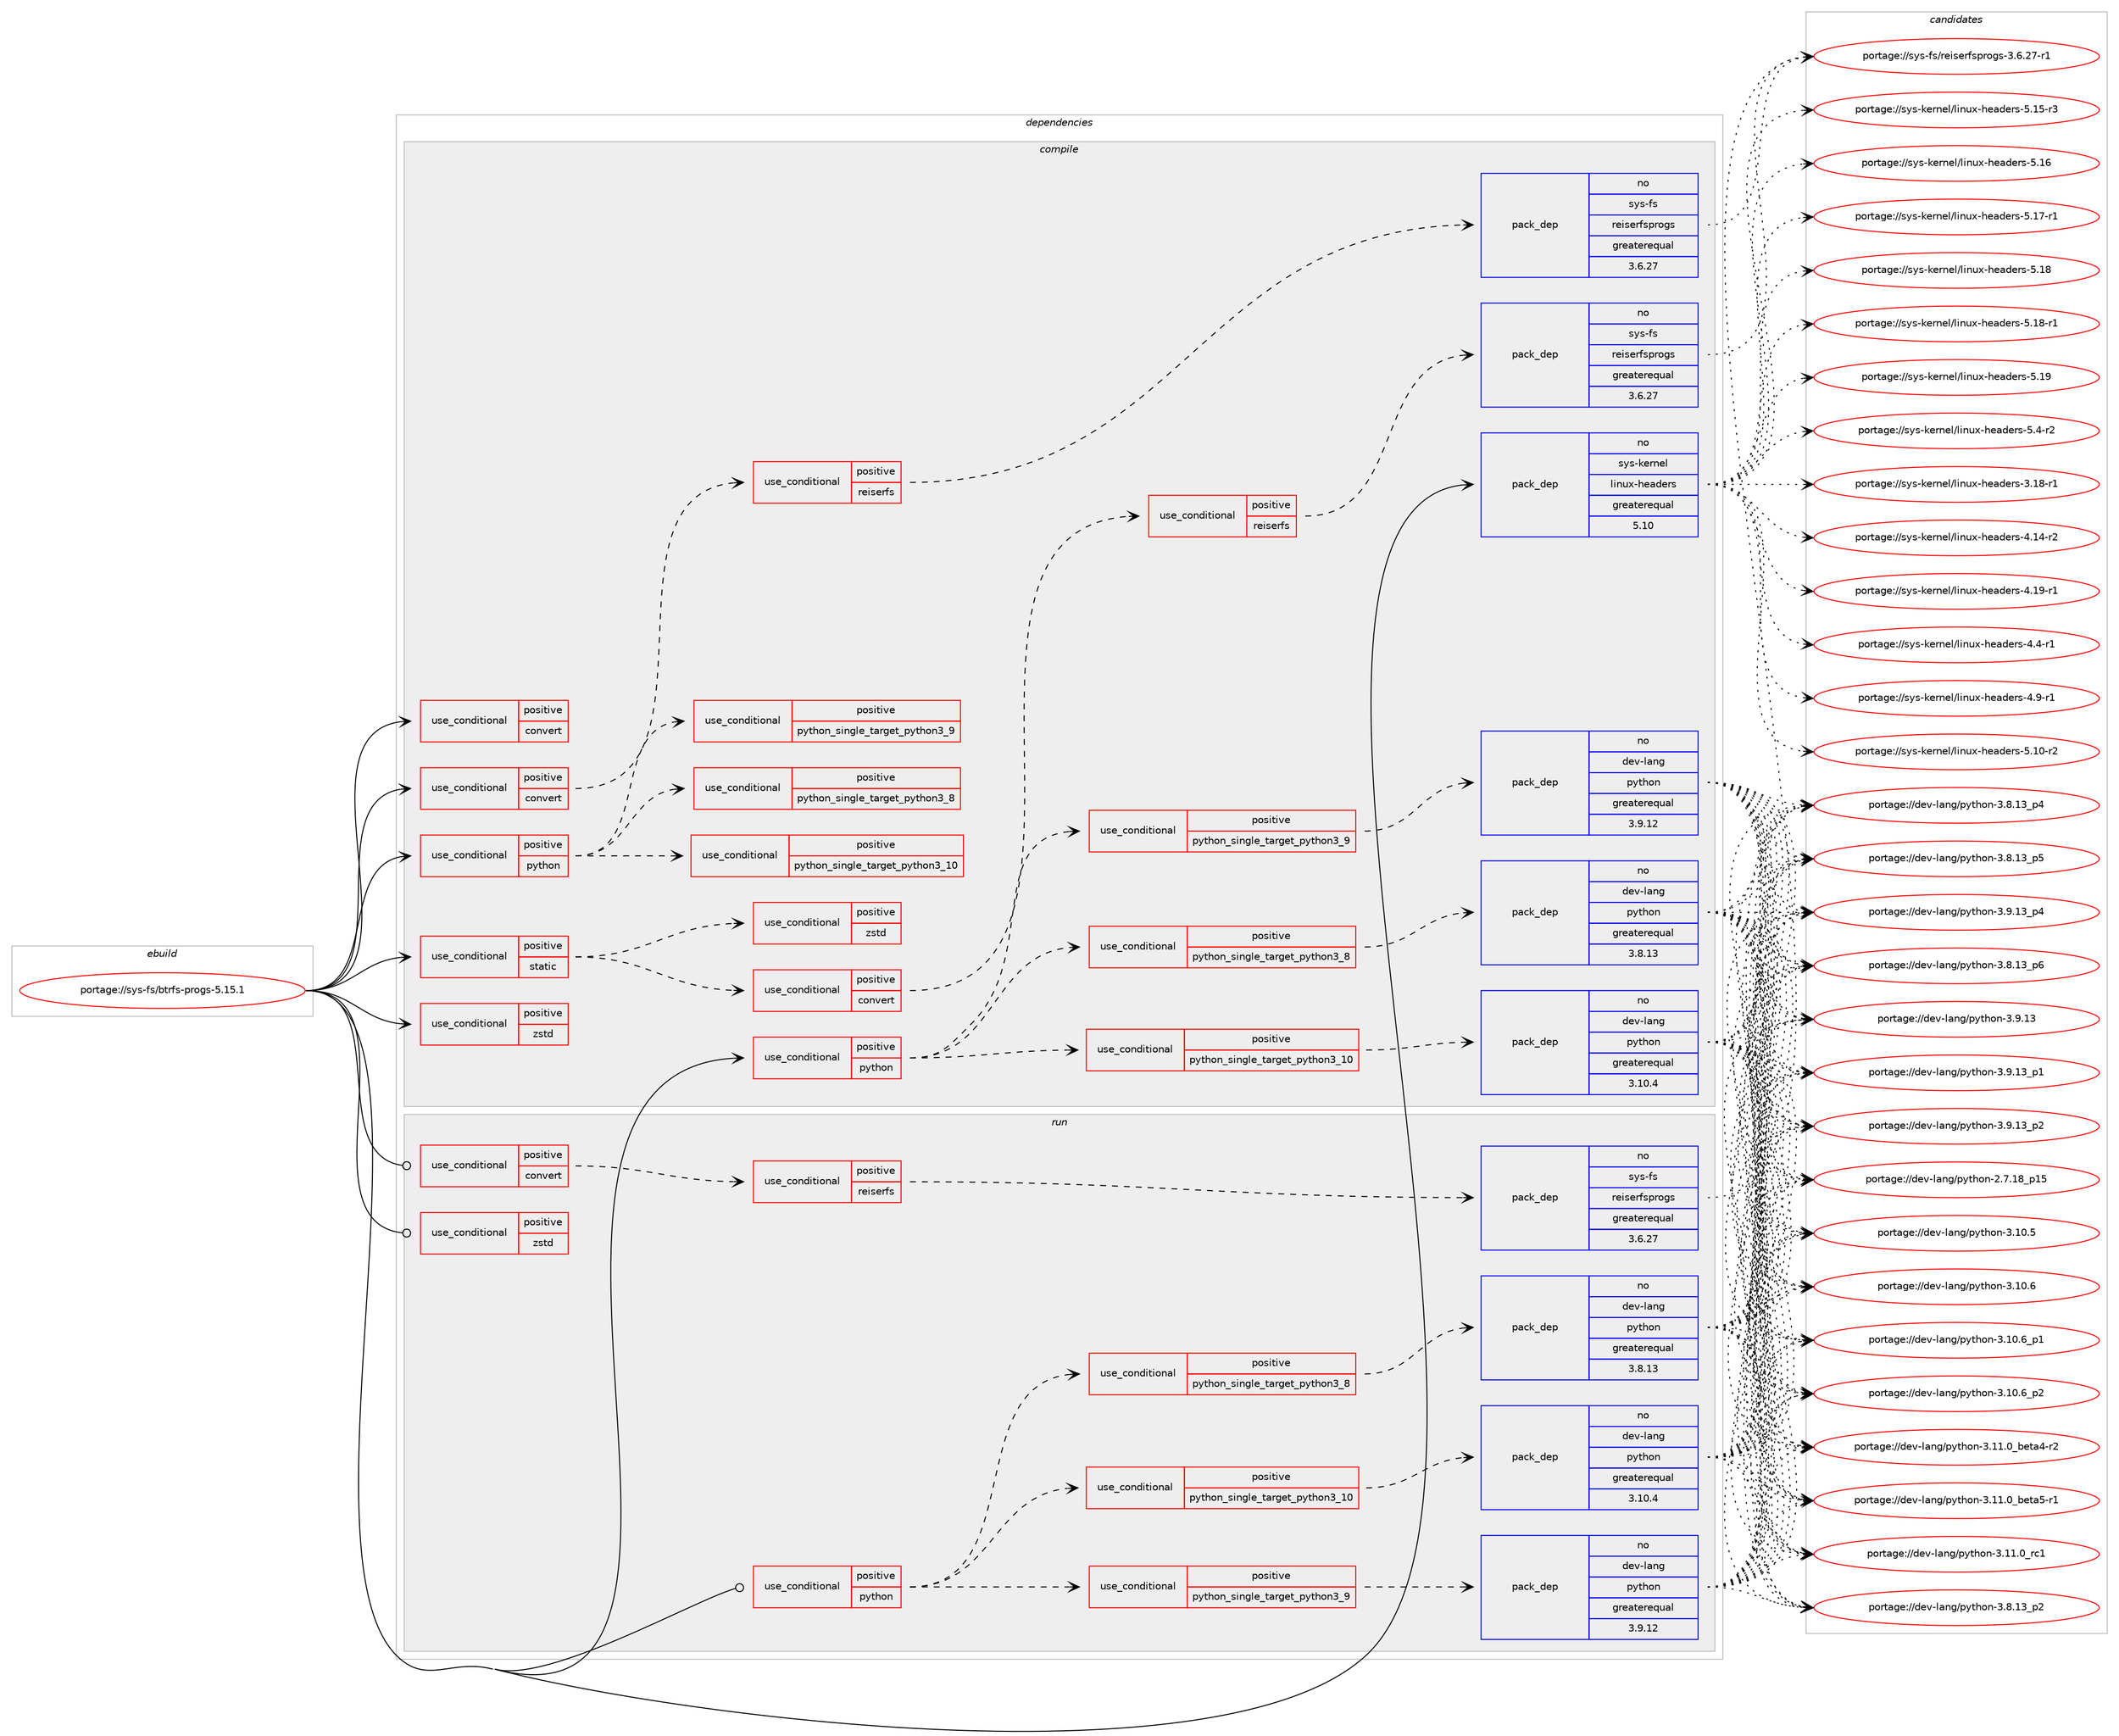 digraph prolog {

# *************
# Graph options
# *************

newrank=true;
concentrate=true;
compound=true;
graph [rankdir=LR,fontname=Helvetica,fontsize=10,ranksep=1.5];#, ranksep=2.5, nodesep=0.2];
edge  [arrowhead=vee];
node  [fontname=Helvetica,fontsize=10];

# **********
# The ebuild
# **********

subgraph cluster_leftcol {
color=gray;
rank=same;
label=<<i>ebuild</i>>;
id [label="portage://sys-fs/btrfs-progs-5.15.1", color=red, width=4, href="../sys-fs/btrfs-progs-5.15.1.svg"];
}

# ****************
# The dependencies
# ****************

subgraph cluster_midcol {
color=gray;
label=<<i>dependencies</i>>;
subgraph cluster_compile {
fillcolor="#eeeeee";
style=filled;
label=<<i>compile</i>>;
subgraph cond101 {
dependency179 [label=<<TABLE BORDER="0" CELLBORDER="1" CELLSPACING="0" CELLPADDING="4"><TR><TD ROWSPAN="3" CELLPADDING="10">use_conditional</TD></TR><TR><TD>positive</TD></TR><TR><TD>convert</TD></TR></TABLE>>, shape=none, color=red];
# *** BEGIN UNKNOWN DEPENDENCY TYPE (TODO) ***
# dependency179 -> package_dependency(portage://sys-fs/btrfs-progs-5.15.1,install,no,sys-apps,acl,none,[,,],[],[])
# *** END UNKNOWN DEPENDENCY TYPE (TODO) ***

}
id:e -> dependency179:w [weight=20,style="solid",arrowhead="vee"];
subgraph cond102 {
dependency180 [label=<<TABLE BORDER="0" CELLBORDER="1" CELLSPACING="0" CELLPADDING="4"><TR><TD ROWSPAN="3" CELLPADDING="10">use_conditional</TD></TR><TR><TD>positive</TD></TR><TR><TD>convert</TD></TR></TABLE>>, shape=none, color=red];
# *** BEGIN UNKNOWN DEPENDENCY TYPE (TODO) ***
# dependency180 -> package_dependency(portage://sys-fs/btrfs-progs-5.15.1,install,no,sys-fs,e2fsprogs,none,[,,],any_same_slot,[])
# *** END UNKNOWN DEPENDENCY TYPE (TODO) ***

subgraph cond103 {
dependency181 [label=<<TABLE BORDER="0" CELLBORDER="1" CELLSPACING="0" CELLPADDING="4"><TR><TD ROWSPAN="3" CELLPADDING="10">use_conditional</TD></TR><TR><TD>positive</TD></TR><TR><TD>reiserfs</TD></TR></TABLE>>, shape=none, color=red];
subgraph pack78 {
dependency182 [label=<<TABLE BORDER="0" CELLBORDER="1" CELLSPACING="0" CELLPADDING="4" WIDTH="220"><TR><TD ROWSPAN="6" CELLPADDING="30">pack_dep</TD></TR><TR><TD WIDTH="110">no</TD></TR><TR><TD>sys-fs</TD></TR><TR><TD>reiserfsprogs</TD></TR><TR><TD>greaterequal</TD></TR><TR><TD>3.6.27</TD></TR></TABLE>>, shape=none, color=blue];
}
dependency181:e -> dependency182:w [weight=20,style="dashed",arrowhead="vee"];
}
dependency180:e -> dependency181:w [weight=20,style="dashed",arrowhead="vee"];
}
id:e -> dependency180:w [weight=20,style="solid",arrowhead="vee"];
subgraph cond104 {
dependency183 [label=<<TABLE BORDER="0" CELLBORDER="1" CELLSPACING="0" CELLPADDING="4"><TR><TD ROWSPAN="3" CELLPADDING="10">use_conditional</TD></TR><TR><TD>positive</TD></TR><TR><TD>python</TD></TR></TABLE>>, shape=none, color=red];
subgraph cond105 {
dependency184 [label=<<TABLE BORDER="0" CELLBORDER="1" CELLSPACING="0" CELLPADDING="4"><TR><TD ROWSPAN="3" CELLPADDING="10">use_conditional</TD></TR><TR><TD>positive</TD></TR><TR><TD>python_single_target_python3_8</TD></TR></TABLE>>, shape=none, color=red];
subgraph pack79 {
dependency185 [label=<<TABLE BORDER="0" CELLBORDER="1" CELLSPACING="0" CELLPADDING="4" WIDTH="220"><TR><TD ROWSPAN="6" CELLPADDING="30">pack_dep</TD></TR><TR><TD WIDTH="110">no</TD></TR><TR><TD>dev-lang</TD></TR><TR><TD>python</TD></TR><TR><TD>greaterequal</TD></TR><TR><TD>3.8.13</TD></TR></TABLE>>, shape=none, color=blue];
}
dependency184:e -> dependency185:w [weight=20,style="dashed",arrowhead="vee"];
}
dependency183:e -> dependency184:w [weight=20,style="dashed",arrowhead="vee"];
subgraph cond106 {
dependency186 [label=<<TABLE BORDER="0" CELLBORDER="1" CELLSPACING="0" CELLPADDING="4"><TR><TD ROWSPAN="3" CELLPADDING="10">use_conditional</TD></TR><TR><TD>positive</TD></TR><TR><TD>python_single_target_python3_9</TD></TR></TABLE>>, shape=none, color=red];
subgraph pack80 {
dependency187 [label=<<TABLE BORDER="0" CELLBORDER="1" CELLSPACING="0" CELLPADDING="4" WIDTH="220"><TR><TD ROWSPAN="6" CELLPADDING="30">pack_dep</TD></TR><TR><TD WIDTH="110">no</TD></TR><TR><TD>dev-lang</TD></TR><TR><TD>python</TD></TR><TR><TD>greaterequal</TD></TR><TR><TD>3.9.12</TD></TR></TABLE>>, shape=none, color=blue];
}
dependency186:e -> dependency187:w [weight=20,style="dashed",arrowhead="vee"];
}
dependency183:e -> dependency186:w [weight=20,style="dashed",arrowhead="vee"];
subgraph cond107 {
dependency188 [label=<<TABLE BORDER="0" CELLBORDER="1" CELLSPACING="0" CELLPADDING="4"><TR><TD ROWSPAN="3" CELLPADDING="10">use_conditional</TD></TR><TR><TD>positive</TD></TR><TR><TD>python_single_target_python3_10</TD></TR></TABLE>>, shape=none, color=red];
subgraph pack81 {
dependency189 [label=<<TABLE BORDER="0" CELLBORDER="1" CELLSPACING="0" CELLPADDING="4" WIDTH="220"><TR><TD ROWSPAN="6" CELLPADDING="30">pack_dep</TD></TR><TR><TD WIDTH="110">no</TD></TR><TR><TD>dev-lang</TD></TR><TR><TD>python</TD></TR><TR><TD>greaterequal</TD></TR><TR><TD>3.10.4</TD></TR></TABLE>>, shape=none, color=blue];
}
dependency188:e -> dependency189:w [weight=20,style="dashed",arrowhead="vee"];
}
dependency183:e -> dependency188:w [weight=20,style="dashed",arrowhead="vee"];
}
id:e -> dependency183:w [weight=20,style="solid",arrowhead="vee"];
subgraph cond108 {
dependency190 [label=<<TABLE BORDER="0" CELLBORDER="1" CELLSPACING="0" CELLPADDING="4"><TR><TD ROWSPAN="3" CELLPADDING="10">use_conditional</TD></TR><TR><TD>positive</TD></TR><TR><TD>python</TD></TR></TABLE>>, shape=none, color=red];
subgraph cond109 {
dependency191 [label=<<TABLE BORDER="0" CELLBORDER="1" CELLSPACING="0" CELLPADDING="4"><TR><TD ROWSPAN="3" CELLPADDING="10">use_conditional</TD></TR><TR><TD>positive</TD></TR><TR><TD>python_single_target_python3_8</TD></TR></TABLE>>, shape=none, color=red];
# *** BEGIN UNKNOWN DEPENDENCY TYPE (TODO) ***
# dependency191 -> package_dependency(portage://sys-fs/btrfs-progs-5.15.1,install,no,dev-python,setuptools,none,[,,],[],[use(enable(python_targets_python3_8),negative)])
# *** END UNKNOWN DEPENDENCY TYPE (TODO) ***

}
dependency190:e -> dependency191:w [weight=20,style="dashed",arrowhead="vee"];
subgraph cond110 {
dependency192 [label=<<TABLE BORDER="0" CELLBORDER="1" CELLSPACING="0" CELLPADDING="4"><TR><TD ROWSPAN="3" CELLPADDING="10">use_conditional</TD></TR><TR><TD>positive</TD></TR><TR><TD>python_single_target_python3_9</TD></TR></TABLE>>, shape=none, color=red];
# *** BEGIN UNKNOWN DEPENDENCY TYPE (TODO) ***
# dependency192 -> package_dependency(portage://sys-fs/btrfs-progs-5.15.1,install,no,dev-python,setuptools,none,[,,],[],[use(enable(python_targets_python3_9),negative)])
# *** END UNKNOWN DEPENDENCY TYPE (TODO) ***

}
dependency190:e -> dependency192:w [weight=20,style="dashed",arrowhead="vee"];
subgraph cond111 {
dependency193 [label=<<TABLE BORDER="0" CELLBORDER="1" CELLSPACING="0" CELLPADDING="4"><TR><TD ROWSPAN="3" CELLPADDING="10">use_conditional</TD></TR><TR><TD>positive</TD></TR><TR><TD>python_single_target_python3_10</TD></TR></TABLE>>, shape=none, color=red];
# *** BEGIN UNKNOWN DEPENDENCY TYPE (TODO) ***
# dependency193 -> package_dependency(portage://sys-fs/btrfs-progs-5.15.1,install,no,dev-python,setuptools,none,[,,],[],[use(enable(python_targets_python3_10),negative)])
# *** END UNKNOWN DEPENDENCY TYPE (TODO) ***

}
dependency190:e -> dependency193:w [weight=20,style="dashed",arrowhead="vee"];
}
id:e -> dependency190:w [weight=20,style="solid",arrowhead="vee"];
subgraph cond112 {
dependency194 [label=<<TABLE BORDER="0" CELLBORDER="1" CELLSPACING="0" CELLPADDING="4"><TR><TD ROWSPAN="3" CELLPADDING="10">use_conditional</TD></TR><TR><TD>positive</TD></TR><TR><TD>static</TD></TR></TABLE>>, shape=none, color=red];
# *** BEGIN UNKNOWN DEPENDENCY TYPE (TODO) ***
# dependency194 -> package_dependency(portage://sys-fs/btrfs-progs-5.15.1,install,no,dev-libs,lzo,none,[,,],[slot(2)],[use(enable(static-libs),positive)])
# *** END UNKNOWN DEPENDENCY TYPE (TODO) ***

# *** BEGIN UNKNOWN DEPENDENCY TYPE (TODO) ***
# dependency194 -> package_dependency(portage://sys-fs/btrfs-progs-5.15.1,install,no,sys-apps,util-linux,none,[,,],[slot(0)],[use(enable(static-libs),positive)])
# *** END UNKNOWN DEPENDENCY TYPE (TODO) ***

# *** BEGIN UNKNOWN DEPENDENCY TYPE (TODO) ***
# dependency194 -> package_dependency(portage://sys-fs/btrfs-progs-5.15.1,install,no,sys-libs,zlib,none,[,,],[slot(0)],[use(enable(static-libs),positive)])
# *** END UNKNOWN DEPENDENCY TYPE (TODO) ***

subgraph cond113 {
dependency195 [label=<<TABLE BORDER="0" CELLBORDER="1" CELLSPACING="0" CELLPADDING="4"><TR><TD ROWSPAN="3" CELLPADDING="10">use_conditional</TD></TR><TR><TD>positive</TD></TR><TR><TD>convert</TD></TR></TABLE>>, shape=none, color=red];
# *** BEGIN UNKNOWN DEPENDENCY TYPE (TODO) ***
# dependency195 -> package_dependency(portage://sys-fs/btrfs-progs-5.15.1,install,no,sys-fs,e2fsprogs,none,[,,],[],[use(enable(static-libs),positive)])
# *** END UNKNOWN DEPENDENCY TYPE (TODO) ***

subgraph cond114 {
dependency196 [label=<<TABLE BORDER="0" CELLBORDER="1" CELLSPACING="0" CELLPADDING="4"><TR><TD ROWSPAN="3" CELLPADDING="10">use_conditional</TD></TR><TR><TD>positive</TD></TR><TR><TD>reiserfs</TD></TR></TABLE>>, shape=none, color=red];
subgraph pack82 {
dependency197 [label=<<TABLE BORDER="0" CELLBORDER="1" CELLSPACING="0" CELLPADDING="4" WIDTH="220"><TR><TD ROWSPAN="6" CELLPADDING="30">pack_dep</TD></TR><TR><TD WIDTH="110">no</TD></TR><TR><TD>sys-fs</TD></TR><TR><TD>reiserfsprogs</TD></TR><TR><TD>greaterequal</TD></TR><TR><TD>3.6.27</TD></TR></TABLE>>, shape=none, color=blue];
}
dependency196:e -> dependency197:w [weight=20,style="dashed",arrowhead="vee"];
}
dependency195:e -> dependency196:w [weight=20,style="dashed",arrowhead="vee"];
}
dependency194:e -> dependency195:w [weight=20,style="dashed",arrowhead="vee"];
subgraph cond115 {
dependency198 [label=<<TABLE BORDER="0" CELLBORDER="1" CELLSPACING="0" CELLPADDING="4"><TR><TD ROWSPAN="3" CELLPADDING="10">use_conditional</TD></TR><TR><TD>positive</TD></TR><TR><TD>zstd</TD></TR></TABLE>>, shape=none, color=red];
# *** BEGIN UNKNOWN DEPENDENCY TYPE (TODO) ***
# dependency198 -> package_dependency(portage://sys-fs/btrfs-progs-5.15.1,install,no,app-arch,zstd,none,[,,],[slot(0)],[use(enable(static-libs),positive)])
# *** END UNKNOWN DEPENDENCY TYPE (TODO) ***

}
dependency194:e -> dependency198:w [weight=20,style="dashed",arrowhead="vee"];
}
id:e -> dependency194:w [weight=20,style="solid",arrowhead="vee"];
subgraph cond116 {
dependency199 [label=<<TABLE BORDER="0" CELLBORDER="1" CELLSPACING="0" CELLPADDING="4"><TR><TD ROWSPAN="3" CELLPADDING="10">use_conditional</TD></TR><TR><TD>positive</TD></TR><TR><TD>zstd</TD></TR></TABLE>>, shape=none, color=red];
# *** BEGIN UNKNOWN DEPENDENCY TYPE (TODO) ***
# dependency199 -> package_dependency(portage://sys-fs/btrfs-progs-5.15.1,install,no,app-arch,zstd,none,[,,],[slot(0),equal],[])
# *** END UNKNOWN DEPENDENCY TYPE (TODO) ***

}
id:e -> dependency199:w [weight=20,style="solid",arrowhead="vee"];
# *** BEGIN UNKNOWN DEPENDENCY TYPE (TODO) ***
# id -> package_dependency(portage://sys-fs/btrfs-progs-5.15.1,install,no,dev-libs,lzo,none,[,,],[slot(2),equal],[])
# *** END UNKNOWN DEPENDENCY TYPE (TODO) ***

# *** BEGIN UNKNOWN DEPENDENCY TYPE (TODO) ***
# id -> package_dependency(portage://sys-fs/btrfs-progs-5.15.1,install,no,sys-apps,util-linux,none,[,,],[slot(0),equal],[use(optenable(static-libs),positive)])
# *** END UNKNOWN DEPENDENCY TYPE (TODO) ***

subgraph pack83 {
dependency200 [label=<<TABLE BORDER="0" CELLBORDER="1" CELLSPACING="0" CELLPADDING="4" WIDTH="220"><TR><TD ROWSPAN="6" CELLPADDING="30">pack_dep</TD></TR><TR><TD WIDTH="110">no</TD></TR><TR><TD>sys-kernel</TD></TR><TR><TD>linux-headers</TD></TR><TR><TD>greaterequal</TD></TR><TR><TD>5.10</TD></TR></TABLE>>, shape=none, color=blue];
}
id:e -> dependency200:w [weight=20,style="solid",arrowhead="vee"];
# *** BEGIN UNKNOWN DEPENDENCY TYPE (TODO) ***
# id -> package_dependency(portage://sys-fs/btrfs-progs-5.15.1,install,no,sys-libs,zlib,none,[,,],[slot(0),equal],[])
# *** END UNKNOWN DEPENDENCY TYPE (TODO) ***

}
subgraph cluster_compileandrun {
fillcolor="#eeeeee";
style=filled;
label=<<i>compile and run</i>>;
}
subgraph cluster_run {
fillcolor="#eeeeee";
style=filled;
label=<<i>run</i>>;
subgraph cond117 {
dependency201 [label=<<TABLE BORDER="0" CELLBORDER="1" CELLSPACING="0" CELLPADDING="4"><TR><TD ROWSPAN="3" CELLPADDING="10">use_conditional</TD></TR><TR><TD>positive</TD></TR><TR><TD>convert</TD></TR></TABLE>>, shape=none, color=red];
# *** BEGIN UNKNOWN DEPENDENCY TYPE (TODO) ***
# dependency201 -> package_dependency(portage://sys-fs/btrfs-progs-5.15.1,run,no,sys-fs,e2fsprogs,none,[,,],any_same_slot,[])
# *** END UNKNOWN DEPENDENCY TYPE (TODO) ***

subgraph cond118 {
dependency202 [label=<<TABLE BORDER="0" CELLBORDER="1" CELLSPACING="0" CELLPADDING="4"><TR><TD ROWSPAN="3" CELLPADDING="10">use_conditional</TD></TR><TR><TD>positive</TD></TR><TR><TD>reiserfs</TD></TR></TABLE>>, shape=none, color=red];
subgraph pack84 {
dependency203 [label=<<TABLE BORDER="0" CELLBORDER="1" CELLSPACING="0" CELLPADDING="4" WIDTH="220"><TR><TD ROWSPAN="6" CELLPADDING="30">pack_dep</TD></TR><TR><TD WIDTH="110">no</TD></TR><TR><TD>sys-fs</TD></TR><TR><TD>reiserfsprogs</TD></TR><TR><TD>greaterequal</TD></TR><TR><TD>3.6.27</TD></TR></TABLE>>, shape=none, color=blue];
}
dependency202:e -> dependency203:w [weight=20,style="dashed",arrowhead="vee"];
}
dependency201:e -> dependency202:w [weight=20,style="dashed",arrowhead="vee"];
}
id:e -> dependency201:w [weight=20,style="solid",arrowhead="odot"];
subgraph cond119 {
dependency204 [label=<<TABLE BORDER="0" CELLBORDER="1" CELLSPACING="0" CELLPADDING="4"><TR><TD ROWSPAN="3" CELLPADDING="10">use_conditional</TD></TR><TR><TD>positive</TD></TR><TR><TD>python</TD></TR></TABLE>>, shape=none, color=red];
subgraph cond120 {
dependency205 [label=<<TABLE BORDER="0" CELLBORDER="1" CELLSPACING="0" CELLPADDING="4"><TR><TD ROWSPAN="3" CELLPADDING="10">use_conditional</TD></TR><TR><TD>positive</TD></TR><TR><TD>python_single_target_python3_8</TD></TR></TABLE>>, shape=none, color=red];
subgraph pack85 {
dependency206 [label=<<TABLE BORDER="0" CELLBORDER="1" CELLSPACING="0" CELLPADDING="4" WIDTH="220"><TR><TD ROWSPAN="6" CELLPADDING="30">pack_dep</TD></TR><TR><TD WIDTH="110">no</TD></TR><TR><TD>dev-lang</TD></TR><TR><TD>python</TD></TR><TR><TD>greaterequal</TD></TR><TR><TD>3.8.13</TD></TR></TABLE>>, shape=none, color=blue];
}
dependency205:e -> dependency206:w [weight=20,style="dashed",arrowhead="vee"];
}
dependency204:e -> dependency205:w [weight=20,style="dashed",arrowhead="vee"];
subgraph cond121 {
dependency207 [label=<<TABLE BORDER="0" CELLBORDER="1" CELLSPACING="0" CELLPADDING="4"><TR><TD ROWSPAN="3" CELLPADDING="10">use_conditional</TD></TR><TR><TD>positive</TD></TR><TR><TD>python_single_target_python3_9</TD></TR></TABLE>>, shape=none, color=red];
subgraph pack86 {
dependency208 [label=<<TABLE BORDER="0" CELLBORDER="1" CELLSPACING="0" CELLPADDING="4" WIDTH="220"><TR><TD ROWSPAN="6" CELLPADDING="30">pack_dep</TD></TR><TR><TD WIDTH="110">no</TD></TR><TR><TD>dev-lang</TD></TR><TR><TD>python</TD></TR><TR><TD>greaterequal</TD></TR><TR><TD>3.9.12</TD></TR></TABLE>>, shape=none, color=blue];
}
dependency207:e -> dependency208:w [weight=20,style="dashed",arrowhead="vee"];
}
dependency204:e -> dependency207:w [weight=20,style="dashed",arrowhead="vee"];
subgraph cond122 {
dependency209 [label=<<TABLE BORDER="0" CELLBORDER="1" CELLSPACING="0" CELLPADDING="4"><TR><TD ROWSPAN="3" CELLPADDING="10">use_conditional</TD></TR><TR><TD>positive</TD></TR><TR><TD>python_single_target_python3_10</TD></TR></TABLE>>, shape=none, color=red];
subgraph pack87 {
dependency210 [label=<<TABLE BORDER="0" CELLBORDER="1" CELLSPACING="0" CELLPADDING="4" WIDTH="220"><TR><TD ROWSPAN="6" CELLPADDING="30">pack_dep</TD></TR><TR><TD WIDTH="110">no</TD></TR><TR><TD>dev-lang</TD></TR><TR><TD>python</TD></TR><TR><TD>greaterequal</TD></TR><TR><TD>3.10.4</TD></TR></TABLE>>, shape=none, color=blue];
}
dependency209:e -> dependency210:w [weight=20,style="dashed",arrowhead="vee"];
}
dependency204:e -> dependency209:w [weight=20,style="dashed",arrowhead="vee"];
}
id:e -> dependency204:w [weight=20,style="solid",arrowhead="odot"];
subgraph cond123 {
dependency211 [label=<<TABLE BORDER="0" CELLBORDER="1" CELLSPACING="0" CELLPADDING="4"><TR><TD ROWSPAN="3" CELLPADDING="10">use_conditional</TD></TR><TR><TD>positive</TD></TR><TR><TD>zstd</TD></TR></TABLE>>, shape=none, color=red];
# *** BEGIN UNKNOWN DEPENDENCY TYPE (TODO) ***
# dependency211 -> package_dependency(portage://sys-fs/btrfs-progs-5.15.1,run,no,app-arch,zstd,none,[,,],[slot(0),equal],[])
# *** END UNKNOWN DEPENDENCY TYPE (TODO) ***

}
id:e -> dependency211:w [weight=20,style="solid",arrowhead="odot"];
# *** BEGIN UNKNOWN DEPENDENCY TYPE (TODO) ***
# id -> package_dependency(portage://sys-fs/btrfs-progs-5.15.1,run,no,dev-libs,lzo,none,[,,],[slot(2),equal],[])
# *** END UNKNOWN DEPENDENCY TYPE (TODO) ***

# *** BEGIN UNKNOWN DEPENDENCY TYPE (TODO) ***
# id -> package_dependency(portage://sys-fs/btrfs-progs-5.15.1,run,no,sys-apps,util-linux,none,[,,],[slot(0),equal],[use(optenable(static-libs),positive)])
# *** END UNKNOWN DEPENDENCY TYPE (TODO) ***

# *** BEGIN UNKNOWN DEPENDENCY TYPE (TODO) ***
# id -> package_dependency(portage://sys-fs/btrfs-progs-5.15.1,run,no,sys-libs,zlib,none,[,,],[slot(0),equal],[])
# *** END UNKNOWN DEPENDENCY TYPE (TODO) ***

}
}

# **************
# The candidates
# **************

subgraph cluster_choices {
rank=same;
color=gray;
label=<<i>candidates</i>>;

subgraph choice78 {
color=black;
nodesep=1;
choice1151211154510211547114101105115101114102115112114111103115455146544650554511449 [label="portage://sys-fs/reiserfsprogs-3.6.27-r1", color=red, width=4,href="../sys-fs/reiserfsprogs-3.6.27-r1.svg"];
dependency182:e -> choice1151211154510211547114101105115101114102115112114111103115455146544650554511449:w [style=dotted,weight="100"];
}
subgraph choice79 {
color=black;
nodesep=1;
choice10010111845108971101034711212111610411111045504655464956951124953 [label="portage://dev-lang/python-2.7.18_p15", color=red, width=4,href="../dev-lang/python-2.7.18_p15.svg"];
choice10010111845108971101034711212111610411111045514649484653 [label="portage://dev-lang/python-3.10.5", color=red, width=4,href="../dev-lang/python-3.10.5.svg"];
choice10010111845108971101034711212111610411111045514649484654 [label="portage://dev-lang/python-3.10.6", color=red, width=4,href="../dev-lang/python-3.10.6.svg"];
choice100101118451089711010347112121116104111110455146494846549511249 [label="portage://dev-lang/python-3.10.6_p1", color=red, width=4,href="../dev-lang/python-3.10.6_p1.svg"];
choice100101118451089711010347112121116104111110455146494846549511250 [label="portage://dev-lang/python-3.10.6_p2", color=red, width=4,href="../dev-lang/python-3.10.6_p2.svg"];
choice10010111845108971101034711212111610411111045514649494648959810111697524511450 [label="portage://dev-lang/python-3.11.0_beta4-r2", color=red, width=4,href="../dev-lang/python-3.11.0_beta4-r2.svg"];
choice10010111845108971101034711212111610411111045514649494648959810111697534511449 [label="portage://dev-lang/python-3.11.0_beta5-r1", color=red, width=4,href="../dev-lang/python-3.11.0_beta5-r1.svg"];
choice10010111845108971101034711212111610411111045514649494648951149949 [label="portage://dev-lang/python-3.11.0_rc1", color=red, width=4,href="../dev-lang/python-3.11.0_rc1.svg"];
choice100101118451089711010347112121116104111110455146564649519511250 [label="portage://dev-lang/python-3.8.13_p2", color=red, width=4,href="../dev-lang/python-3.8.13_p2.svg"];
choice100101118451089711010347112121116104111110455146564649519511252 [label="portage://dev-lang/python-3.8.13_p4", color=red, width=4,href="../dev-lang/python-3.8.13_p4.svg"];
choice100101118451089711010347112121116104111110455146564649519511253 [label="portage://dev-lang/python-3.8.13_p5", color=red, width=4,href="../dev-lang/python-3.8.13_p5.svg"];
choice100101118451089711010347112121116104111110455146564649519511254 [label="portage://dev-lang/python-3.8.13_p6", color=red, width=4,href="../dev-lang/python-3.8.13_p6.svg"];
choice10010111845108971101034711212111610411111045514657464951 [label="portage://dev-lang/python-3.9.13", color=red, width=4,href="../dev-lang/python-3.9.13.svg"];
choice100101118451089711010347112121116104111110455146574649519511249 [label="portage://dev-lang/python-3.9.13_p1", color=red, width=4,href="../dev-lang/python-3.9.13_p1.svg"];
choice100101118451089711010347112121116104111110455146574649519511250 [label="portage://dev-lang/python-3.9.13_p2", color=red, width=4,href="../dev-lang/python-3.9.13_p2.svg"];
choice100101118451089711010347112121116104111110455146574649519511252 [label="portage://dev-lang/python-3.9.13_p4", color=red, width=4,href="../dev-lang/python-3.9.13_p4.svg"];
dependency185:e -> choice10010111845108971101034711212111610411111045504655464956951124953:w [style=dotted,weight="100"];
dependency185:e -> choice10010111845108971101034711212111610411111045514649484653:w [style=dotted,weight="100"];
dependency185:e -> choice10010111845108971101034711212111610411111045514649484654:w [style=dotted,weight="100"];
dependency185:e -> choice100101118451089711010347112121116104111110455146494846549511249:w [style=dotted,weight="100"];
dependency185:e -> choice100101118451089711010347112121116104111110455146494846549511250:w [style=dotted,weight="100"];
dependency185:e -> choice10010111845108971101034711212111610411111045514649494648959810111697524511450:w [style=dotted,weight="100"];
dependency185:e -> choice10010111845108971101034711212111610411111045514649494648959810111697534511449:w [style=dotted,weight="100"];
dependency185:e -> choice10010111845108971101034711212111610411111045514649494648951149949:w [style=dotted,weight="100"];
dependency185:e -> choice100101118451089711010347112121116104111110455146564649519511250:w [style=dotted,weight="100"];
dependency185:e -> choice100101118451089711010347112121116104111110455146564649519511252:w [style=dotted,weight="100"];
dependency185:e -> choice100101118451089711010347112121116104111110455146564649519511253:w [style=dotted,weight="100"];
dependency185:e -> choice100101118451089711010347112121116104111110455146564649519511254:w [style=dotted,weight="100"];
dependency185:e -> choice10010111845108971101034711212111610411111045514657464951:w [style=dotted,weight="100"];
dependency185:e -> choice100101118451089711010347112121116104111110455146574649519511249:w [style=dotted,weight="100"];
dependency185:e -> choice100101118451089711010347112121116104111110455146574649519511250:w [style=dotted,weight="100"];
dependency185:e -> choice100101118451089711010347112121116104111110455146574649519511252:w [style=dotted,weight="100"];
}
subgraph choice80 {
color=black;
nodesep=1;
choice10010111845108971101034711212111610411111045504655464956951124953 [label="portage://dev-lang/python-2.7.18_p15", color=red, width=4,href="../dev-lang/python-2.7.18_p15.svg"];
choice10010111845108971101034711212111610411111045514649484653 [label="portage://dev-lang/python-3.10.5", color=red, width=4,href="../dev-lang/python-3.10.5.svg"];
choice10010111845108971101034711212111610411111045514649484654 [label="portage://dev-lang/python-3.10.6", color=red, width=4,href="../dev-lang/python-3.10.6.svg"];
choice100101118451089711010347112121116104111110455146494846549511249 [label="portage://dev-lang/python-3.10.6_p1", color=red, width=4,href="../dev-lang/python-3.10.6_p1.svg"];
choice100101118451089711010347112121116104111110455146494846549511250 [label="portage://dev-lang/python-3.10.6_p2", color=red, width=4,href="../dev-lang/python-3.10.6_p2.svg"];
choice10010111845108971101034711212111610411111045514649494648959810111697524511450 [label="portage://dev-lang/python-3.11.0_beta4-r2", color=red, width=4,href="../dev-lang/python-3.11.0_beta4-r2.svg"];
choice10010111845108971101034711212111610411111045514649494648959810111697534511449 [label="portage://dev-lang/python-3.11.0_beta5-r1", color=red, width=4,href="../dev-lang/python-3.11.0_beta5-r1.svg"];
choice10010111845108971101034711212111610411111045514649494648951149949 [label="portage://dev-lang/python-3.11.0_rc1", color=red, width=4,href="../dev-lang/python-3.11.0_rc1.svg"];
choice100101118451089711010347112121116104111110455146564649519511250 [label="portage://dev-lang/python-3.8.13_p2", color=red, width=4,href="../dev-lang/python-3.8.13_p2.svg"];
choice100101118451089711010347112121116104111110455146564649519511252 [label="portage://dev-lang/python-3.8.13_p4", color=red, width=4,href="../dev-lang/python-3.8.13_p4.svg"];
choice100101118451089711010347112121116104111110455146564649519511253 [label="portage://dev-lang/python-3.8.13_p5", color=red, width=4,href="../dev-lang/python-3.8.13_p5.svg"];
choice100101118451089711010347112121116104111110455146564649519511254 [label="portage://dev-lang/python-3.8.13_p6", color=red, width=4,href="../dev-lang/python-3.8.13_p6.svg"];
choice10010111845108971101034711212111610411111045514657464951 [label="portage://dev-lang/python-3.9.13", color=red, width=4,href="../dev-lang/python-3.9.13.svg"];
choice100101118451089711010347112121116104111110455146574649519511249 [label="portage://dev-lang/python-3.9.13_p1", color=red, width=4,href="../dev-lang/python-3.9.13_p1.svg"];
choice100101118451089711010347112121116104111110455146574649519511250 [label="portage://dev-lang/python-3.9.13_p2", color=red, width=4,href="../dev-lang/python-3.9.13_p2.svg"];
choice100101118451089711010347112121116104111110455146574649519511252 [label="portage://dev-lang/python-3.9.13_p4", color=red, width=4,href="../dev-lang/python-3.9.13_p4.svg"];
dependency187:e -> choice10010111845108971101034711212111610411111045504655464956951124953:w [style=dotted,weight="100"];
dependency187:e -> choice10010111845108971101034711212111610411111045514649484653:w [style=dotted,weight="100"];
dependency187:e -> choice10010111845108971101034711212111610411111045514649484654:w [style=dotted,weight="100"];
dependency187:e -> choice100101118451089711010347112121116104111110455146494846549511249:w [style=dotted,weight="100"];
dependency187:e -> choice100101118451089711010347112121116104111110455146494846549511250:w [style=dotted,weight="100"];
dependency187:e -> choice10010111845108971101034711212111610411111045514649494648959810111697524511450:w [style=dotted,weight="100"];
dependency187:e -> choice10010111845108971101034711212111610411111045514649494648959810111697534511449:w [style=dotted,weight="100"];
dependency187:e -> choice10010111845108971101034711212111610411111045514649494648951149949:w [style=dotted,weight="100"];
dependency187:e -> choice100101118451089711010347112121116104111110455146564649519511250:w [style=dotted,weight="100"];
dependency187:e -> choice100101118451089711010347112121116104111110455146564649519511252:w [style=dotted,weight="100"];
dependency187:e -> choice100101118451089711010347112121116104111110455146564649519511253:w [style=dotted,weight="100"];
dependency187:e -> choice100101118451089711010347112121116104111110455146564649519511254:w [style=dotted,weight="100"];
dependency187:e -> choice10010111845108971101034711212111610411111045514657464951:w [style=dotted,weight="100"];
dependency187:e -> choice100101118451089711010347112121116104111110455146574649519511249:w [style=dotted,weight="100"];
dependency187:e -> choice100101118451089711010347112121116104111110455146574649519511250:w [style=dotted,weight="100"];
dependency187:e -> choice100101118451089711010347112121116104111110455146574649519511252:w [style=dotted,weight="100"];
}
subgraph choice81 {
color=black;
nodesep=1;
choice10010111845108971101034711212111610411111045504655464956951124953 [label="portage://dev-lang/python-2.7.18_p15", color=red, width=4,href="../dev-lang/python-2.7.18_p15.svg"];
choice10010111845108971101034711212111610411111045514649484653 [label="portage://dev-lang/python-3.10.5", color=red, width=4,href="../dev-lang/python-3.10.5.svg"];
choice10010111845108971101034711212111610411111045514649484654 [label="portage://dev-lang/python-3.10.6", color=red, width=4,href="../dev-lang/python-3.10.6.svg"];
choice100101118451089711010347112121116104111110455146494846549511249 [label="portage://dev-lang/python-3.10.6_p1", color=red, width=4,href="../dev-lang/python-3.10.6_p1.svg"];
choice100101118451089711010347112121116104111110455146494846549511250 [label="portage://dev-lang/python-3.10.6_p2", color=red, width=4,href="../dev-lang/python-3.10.6_p2.svg"];
choice10010111845108971101034711212111610411111045514649494648959810111697524511450 [label="portage://dev-lang/python-3.11.0_beta4-r2", color=red, width=4,href="../dev-lang/python-3.11.0_beta4-r2.svg"];
choice10010111845108971101034711212111610411111045514649494648959810111697534511449 [label="portage://dev-lang/python-3.11.0_beta5-r1", color=red, width=4,href="../dev-lang/python-3.11.0_beta5-r1.svg"];
choice10010111845108971101034711212111610411111045514649494648951149949 [label="portage://dev-lang/python-3.11.0_rc1", color=red, width=4,href="../dev-lang/python-3.11.0_rc1.svg"];
choice100101118451089711010347112121116104111110455146564649519511250 [label="portage://dev-lang/python-3.8.13_p2", color=red, width=4,href="../dev-lang/python-3.8.13_p2.svg"];
choice100101118451089711010347112121116104111110455146564649519511252 [label="portage://dev-lang/python-3.8.13_p4", color=red, width=4,href="../dev-lang/python-3.8.13_p4.svg"];
choice100101118451089711010347112121116104111110455146564649519511253 [label="portage://dev-lang/python-3.8.13_p5", color=red, width=4,href="../dev-lang/python-3.8.13_p5.svg"];
choice100101118451089711010347112121116104111110455146564649519511254 [label="portage://dev-lang/python-3.8.13_p6", color=red, width=4,href="../dev-lang/python-3.8.13_p6.svg"];
choice10010111845108971101034711212111610411111045514657464951 [label="portage://dev-lang/python-3.9.13", color=red, width=4,href="../dev-lang/python-3.9.13.svg"];
choice100101118451089711010347112121116104111110455146574649519511249 [label="portage://dev-lang/python-3.9.13_p1", color=red, width=4,href="../dev-lang/python-3.9.13_p1.svg"];
choice100101118451089711010347112121116104111110455146574649519511250 [label="portage://dev-lang/python-3.9.13_p2", color=red, width=4,href="../dev-lang/python-3.9.13_p2.svg"];
choice100101118451089711010347112121116104111110455146574649519511252 [label="portage://dev-lang/python-3.9.13_p4", color=red, width=4,href="../dev-lang/python-3.9.13_p4.svg"];
dependency189:e -> choice10010111845108971101034711212111610411111045504655464956951124953:w [style=dotted,weight="100"];
dependency189:e -> choice10010111845108971101034711212111610411111045514649484653:w [style=dotted,weight="100"];
dependency189:e -> choice10010111845108971101034711212111610411111045514649484654:w [style=dotted,weight="100"];
dependency189:e -> choice100101118451089711010347112121116104111110455146494846549511249:w [style=dotted,weight="100"];
dependency189:e -> choice100101118451089711010347112121116104111110455146494846549511250:w [style=dotted,weight="100"];
dependency189:e -> choice10010111845108971101034711212111610411111045514649494648959810111697524511450:w [style=dotted,weight="100"];
dependency189:e -> choice10010111845108971101034711212111610411111045514649494648959810111697534511449:w [style=dotted,weight="100"];
dependency189:e -> choice10010111845108971101034711212111610411111045514649494648951149949:w [style=dotted,weight="100"];
dependency189:e -> choice100101118451089711010347112121116104111110455146564649519511250:w [style=dotted,weight="100"];
dependency189:e -> choice100101118451089711010347112121116104111110455146564649519511252:w [style=dotted,weight="100"];
dependency189:e -> choice100101118451089711010347112121116104111110455146564649519511253:w [style=dotted,weight="100"];
dependency189:e -> choice100101118451089711010347112121116104111110455146564649519511254:w [style=dotted,weight="100"];
dependency189:e -> choice10010111845108971101034711212111610411111045514657464951:w [style=dotted,weight="100"];
dependency189:e -> choice100101118451089711010347112121116104111110455146574649519511249:w [style=dotted,weight="100"];
dependency189:e -> choice100101118451089711010347112121116104111110455146574649519511250:w [style=dotted,weight="100"];
dependency189:e -> choice100101118451089711010347112121116104111110455146574649519511252:w [style=dotted,weight="100"];
}
subgraph choice82 {
color=black;
nodesep=1;
choice1151211154510211547114101105115101114102115112114111103115455146544650554511449 [label="portage://sys-fs/reiserfsprogs-3.6.27-r1", color=red, width=4,href="../sys-fs/reiserfsprogs-3.6.27-r1.svg"];
dependency197:e -> choice1151211154510211547114101105115101114102115112114111103115455146544650554511449:w [style=dotted,weight="100"];
}
subgraph choice83 {
color=black;
nodesep=1;
choice1151211154510710111411010110847108105110117120451041019710010111411545514649564511449 [label="portage://sys-kernel/linux-headers-3.18-r1", color=red, width=4,href="../sys-kernel/linux-headers-3.18-r1.svg"];
choice1151211154510710111411010110847108105110117120451041019710010111411545524649524511450 [label="portage://sys-kernel/linux-headers-4.14-r2", color=red, width=4,href="../sys-kernel/linux-headers-4.14-r2.svg"];
choice1151211154510710111411010110847108105110117120451041019710010111411545524649574511449 [label="portage://sys-kernel/linux-headers-4.19-r1", color=red, width=4,href="../sys-kernel/linux-headers-4.19-r1.svg"];
choice11512111545107101114110101108471081051101171204510410197100101114115455246524511449 [label="portage://sys-kernel/linux-headers-4.4-r1", color=red, width=4,href="../sys-kernel/linux-headers-4.4-r1.svg"];
choice11512111545107101114110101108471081051101171204510410197100101114115455246574511449 [label="portage://sys-kernel/linux-headers-4.9-r1", color=red, width=4,href="../sys-kernel/linux-headers-4.9-r1.svg"];
choice1151211154510710111411010110847108105110117120451041019710010111411545534649484511450 [label="portage://sys-kernel/linux-headers-5.10-r2", color=red, width=4,href="../sys-kernel/linux-headers-5.10-r2.svg"];
choice1151211154510710111411010110847108105110117120451041019710010111411545534649534511451 [label="portage://sys-kernel/linux-headers-5.15-r3", color=red, width=4,href="../sys-kernel/linux-headers-5.15-r3.svg"];
choice115121115451071011141101011084710810511011712045104101971001011141154553464954 [label="portage://sys-kernel/linux-headers-5.16", color=red, width=4,href="../sys-kernel/linux-headers-5.16.svg"];
choice1151211154510710111411010110847108105110117120451041019710010111411545534649554511449 [label="portage://sys-kernel/linux-headers-5.17-r1", color=red, width=4,href="../sys-kernel/linux-headers-5.17-r1.svg"];
choice115121115451071011141101011084710810511011712045104101971001011141154553464956 [label="portage://sys-kernel/linux-headers-5.18", color=red, width=4,href="../sys-kernel/linux-headers-5.18.svg"];
choice1151211154510710111411010110847108105110117120451041019710010111411545534649564511449 [label="portage://sys-kernel/linux-headers-5.18-r1", color=red, width=4,href="../sys-kernel/linux-headers-5.18-r1.svg"];
choice115121115451071011141101011084710810511011712045104101971001011141154553464957 [label="portage://sys-kernel/linux-headers-5.19", color=red, width=4,href="../sys-kernel/linux-headers-5.19.svg"];
choice11512111545107101114110101108471081051101171204510410197100101114115455346524511450 [label="portage://sys-kernel/linux-headers-5.4-r2", color=red, width=4,href="../sys-kernel/linux-headers-5.4-r2.svg"];
dependency200:e -> choice1151211154510710111411010110847108105110117120451041019710010111411545514649564511449:w [style=dotted,weight="100"];
dependency200:e -> choice1151211154510710111411010110847108105110117120451041019710010111411545524649524511450:w [style=dotted,weight="100"];
dependency200:e -> choice1151211154510710111411010110847108105110117120451041019710010111411545524649574511449:w [style=dotted,weight="100"];
dependency200:e -> choice11512111545107101114110101108471081051101171204510410197100101114115455246524511449:w [style=dotted,weight="100"];
dependency200:e -> choice11512111545107101114110101108471081051101171204510410197100101114115455246574511449:w [style=dotted,weight="100"];
dependency200:e -> choice1151211154510710111411010110847108105110117120451041019710010111411545534649484511450:w [style=dotted,weight="100"];
dependency200:e -> choice1151211154510710111411010110847108105110117120451041019710010111411545534649534511451:w [style=dotted,weight="100"];
dependency200:e -> choice115121115451071011141101011084710810511011712045104101971001011141154553464954:w [style=dotted,weight="100"];
dependency200:e -> choice1151211154510710111411010110847108105110117120451041019710010111411545534649554511449:w [style=dotted,weight="100"];
dependency200:e -> choice115121115451071011141101011084710810511011712045104101971001011141154553464956:w [style=dotted,weight="100"];
dependency200:e -> choice1151211154510710111411010110847108105110117120451041019710010111411545534649564511449:w [style=dotted,weight="100"];
dependency200:e -> choice115121115451071011141101011084710810511011712045104101971001011141154553464957:w [style=dotted,weight="100"];
dependency200:e -> choice11512111545107101114110101108471081051101171204510410197100101114115455346524511450:w [style=dotted,weight="100"];
}
subgraph choice84 {
color=black;
nodesep=1;
choice1151211154510211547114101105115101114102115112114111103115455146544650554511449 [label="portage://sys-fs/reiserfsprogs-3.6.27-r1", color=red, width=4,href="../sys-fs/reiserfsprogs-3.6.27-r1.svg"];
dependency203:e -> choice1151211154510211547114101105115101114102115112114111103115455146544650554511449:w [style=dotted,weight="100"];
}
subgraph choice85 {
color=black;
nodesep=1;
choice10010111845108971101034711212111610411111045504655464956951124953 [label="portage://dev-lang/python-2.7.18_p15", color=red, width=4,href="../dev-lang/python-2.7.18_p15.svg"];
choice10010111845108971101034711212111610411111045514649484653 [label="portage://dev-lang/python-3.10.5", color=red, width=4,href="../dev-lang/python-3.10.5.svg"];
choice10010111845108971101034711212111610411111045514649484654 [label="portage://dev-lang/python-3.10.6", color=red, width=4,href="../dev-lang/python-3.10.6.svg"];
choice100101118451089711010347112121116104111110455146494846549511249 [label="portage://dev-lang/python-3.10.6_p1", color=red, width=4,href="../dev-lang/python-3.10.6_p1.svg"];
choice100101118451089711010347112121116104111110455146494846549511250 [label="portage://dev-lang/python-3.10.6_p2", color=red, width=4,href="../dev-lang/python-3.10.6_p2.svg"];
choice10010111845108971101034711212111610411111045514649494648959810111697524511450 [label="portage://dev-lang/python-3.11.0_beta4-r2", color=red, width=4,href="../dev-lang/python-3.11.0_beta4-r2.svg"];
choice10010111845108971101034711212111610411111045514649494648959810111697534511449 [label="portage://dev-lang/python-3.11.0_beta5-r1", color=red, width=4,href="../dev-lang/python-3.11.0_beta5-r1.svg"];
choice10010111845108971101034711212111610411111045514649494648951149949 [label="portage://dev-lang/python-3.11.0_rc1", color=red, width=4,href="../dev-lang/python-3.11.0_rc1.svg"];
choice100101118451089711010347112121116104111110455146564649519511250 [label="portage://dev-lang/python-3.8.13_p2", color=red, width=4,href="../dev-lang/python-3.8.13_p2.svg"];
choice100101118451089711010347112121116104111110455146564649519511252 [label="portage://dev-lang/python-3.8.13_p4", color=red, width=4,href="../dev-lang/python-3.8.13_p4.svg"];
choice100101118451089711010347112121116104111110455146564649519511253 [label="portage://dev-lang/python-3.8.13_p5", color=red, width=4,href="../dev-lang/python-3.8.13_p5.svg"];
choice100101118451089711010347112121116104111110455146564649519511254 [label="portage://dev-lang/python-3.8.13_p6", color=red, width=4,href="../dev-lang/python-3.8.13_p6.svg"];
choice10010111845108971101034711212111610411111045514657464951 [label="portage://dev-lang/python-3.9.13", color=red, width=4,href="../dev-lang/python-3.9.13.svg"];
choice100101118451089711010347112121116104111110455146574649519511249 [label="portage://dev-lang/python-3.9.13_p1", color=red, width=4,href="../dev-lang/python-3.9.13_p1.svg"];
choice100101118451089711010347112121116104111110455146574649519511250 [label="portage://dev-lang/python-3.9.13_p2", color=red, width=4,href="../dev-lang/python-3.9.13_p2.svg"];
choice100101118451089711010347112121116104111110455146574649519511252 [label="portage://dev-lang/python-3.9.13_p4", color=red, width=4,href="../dev-lang/python-3.9.13_p4.svg"];
dependency206:e -> choice10010111845108971101034711212111610411111045504655464956951124953:w [style=dotted,weight="100"];
dependency206:e -> choice10010111845108971101034711212111610411111045514649484653:w [style=dotted,weight="100"];
dependency206:e -> choice10010111845108971101034711212111610411111045514649484654:w [style=dotted,weight="100"];
dependency206:e -> choice100101118451089711010347112121116104111110455146494846549511249:w [style=dotted,weight="100"];
dependency206:e -> choice100101118451089711010347112121116104111110455146494846549511250:w [style=dotted,weight="100"];
dependency206:e -> choice10010111845108971101034711212111610411111045514649494648959810111697524511450:w [style=dotted,weight="100"];
dependency206:e -> choice10010111845108971101034711212111610411111045514649494648959810111697534511449:w [style=dotted,weight="100"];
dependency206:e -> choice10010111845108971101034711212111610411111045514649494648951149949:w [style=dotted,weight="100"];
dependency206:e -> choice100101118451089711010347112121116104111110455146564649519511250:w [style=dotted,weight="100"];
dependency206:e -> choice100101118451089711010347112121116104111110455146564649519511252:w [style=dotted,weight="100"];
dependency206:e -> choice100101118451089711010347112121116104111110455146564649519511253:w [style=dotted,weight="100"];
dependency206:e -> choice100101118451089711010347112121116104111110455146564649519511254:w [style=dotted,weight="100"];
dependency206:e -> choice10010111845108971101034711212111610411111045514657464951:w [style=dotted,weight="100"];
dependency206:e -> choice100101118451089711010347112121116104111110455146574649519511249:w [style=dotted,weight="100"];
dependency206:e -> choice100101118451089711010347112121116104111110455146574649519511250:w [style=dotted,weight="100"];
dependency206:e -> choice100101118451089711010347112121116104111110455146574649519511252:w [style=dotted,weight="100"];
}
subgraph choice86 {
color=black;
nodesep=1;
choice10010111845108971101034711212111610411111045504655464956951124953 [label="portage://dev-lang/python-2.7.18_p15", color=red, width=4,href="../dev-lang/python-2.7.18_p15.svg"];
choice10010111845108971101034711212111610411111045514649484653 [label="portage://dev-lang/python-3.10.5", color=red, width=4,href="../dev-lang/python-3.10.5.svg"];
choice10010111845108971101034711212111610411111045514649484654 [label="portage://dev-lang/python-3.10.6", color=red, width=4,href="../dev-lang/python-3.10.6.svg"];
choice100101118451089711010347112121116104111110455146494846549511249 [label="portage://dev-lang/python-3.10.6_p1", color=red, width=4,href="../dev-lang/python-3.10.6_p1.svg"];
choice100101118451089711010347112121116104111110455146494846549511250 [label="portage://dev-lang/python-3.10.6_p2", color=red, width=4,href="../dev-lang/python-3.10.6_p2.svg"];
choice10010111845108971101034711212111610411111045514649494648959810111697524511450 [label="portage://dev-lang/python-3.11.0_beta4-r2", color=red, width=4,href="../dev-lang/python-3.11.0_beta4-r2.svg"];
choice10010111845108971101034711212111610411111045514649494648959810111697534511449 [label="portage://dev-lang/python-3.11.0_beta5-r1", color=red, width=4,href="../dev-lang/python-3.11.0_beta5-r1.svg"];
choice10010111845108971101034711212111610411111045514649494648951149949 [label="portage://dev-lang/python-3.11.0_rc1", color=red, width=4,href="../dev-lang/python-3.11.0_rc1.svg"];
choice100101118451089711010347112121116104111110455146564649519511250 [label="portage://dev-lang/python-3.8.13_p2", color=red, width=4,href="../dev-lang/python-3.8.13_p2.svg"];
choice100101118451089711010347112121116104111110455146564649519511252 [label="portage://dev-lang/python-3.8.13_p4", color=red, width=4,href="../dev-lang/python-3.8.13_p4.svg"];
choice100101118451089711010347112121116104111110455146564649519511253 [label="portage://dev-lang/python-3.8.13_p5", color=red, width=4,href="../dev-lang/python-3.8.13_p5.svg"];
choice100101118451089711010347112121116104111110455146564649519511254 [label="portage://dev-lang/python-3.8.13_p6", color=red, width=4,href="../dev-lang/python-3.8.13_p6.svg"];
choice10010111845108971101034711212111610411111045514657464951 [label="portage://dev-lang/python-3.9.13", color=red, width=4,href="../dev-lang/python-3.9.13.svg"];
choice100101118451089711010347112121116104111110455146574649519511249 [label="portage://dev-lang/python-3.9.13_p1", color=red, width=4,href="../dev-lang/python-3.9.13_p1.svg"];
choice100101118451089711010347112121116104111110455146574649519511250 [label="portage://dev-lang/python-3.9.13_p2", color=red, width=4,href="../dev-lang/python-3.9.13_p2.svg"];
choice100101118451089711010347112121116104111110455146574649519511252 [label="portage://dev-lang/python-3.9.13_p4", color=red, width=4,href="../dev-lang/python-3.9.13_p4.svg"];
dependency208:e -> choice10010111845108971101034711212111610411111045504655464956951124953:w [style=dotted,weight="100"];
dependency208:e -> choice10010111845108971101034711212111610411111045514649484653:w [style=dotted,weight="100"];
dependency208:e -> choice10010111845108971101034711212111610411111045514649484654:w [style=dotted,weight="100"];
dependency208:e -> choice100101118451089711010347112121116104111110455146494846549511249:w [style=dotted,weight="100"];
dependency208:e -> choice100101118451089711010347112121116104111110455146494846549511250:w [style=dotted,weight="100"];
dependency208:e -> choice10010111845108971101034711212111610411111045514649494648959810111697524511450:w [style=dotted,weight="100"];
dependency208:e -> choice10010111845108971101034711212111610411111045514649494648959810111697534511449:w [style=dotted,weight="100"];
dependency208:e -> choice10010111845108971101034711212111610411111045514649494648951149949:w [style=dotted,weight="100"];
dependency208:e -> choice100101118451089711010347112121116104111110455146564649519511250:w [style=dotted,weight="100"];
dependency208:e -> choice100101118451089711010347112121116104111110455146564649519511252:w [style=dotted,weight="100"];
dependency208:e -> choice100101118451089711010347112121116104111110455146564649519511253:w [style=dotted,weight="100"];
dependency208:e -> choice100101118451089711010347112121116104111110455146564649519511254:w [style=dotted,weight="100"];
dependency208:e -> choice10010111845108971101034711212111610411111045514657464951:w [style=dotted,weight="100"];
dependency208:e -> choice100101118451089711010347112121116104111110455146574649519511249:w [style=dotted,weight="100"];
dependency208:e -> choice100101118451089711010347112121116104111110455146574649519511250:w [style=dotted,weight="100"];
dependency208:e -> choice100101118451089711010347112121116104111110455146574649519511252:w [style=dotted,weight="100"];
}
subgraph choice87 {
color=black;
nodesep=1;
choice10010111845108971101034711212111610411111045504655464956951124953 [label="portage://dev-lang/python-2.7.18_p15", color=red, width=4,href="../dev-lang/python-2.7.18_p15.svg"];
choice10010111845108971101034711212111610411111045514649484653 [label="portage://dev-lang/python-3.10.5", color=red, width=4,href="../dev-lang/python-3.10.5.svg"];
choice10010111845108971101034711212111610411111045514649484654 [label="portage://dev-lang/python-3.10.6", color=red, width=4,href="../dev-lang/python-3.10.6.svg"];
choice100101118451089711010347112121116104111110455146494846549511249 [label="portage://dev-lang/python-3.10.6_p1", color=red, width=4,href="../dev-lang/python-3.10.6_p1.svg"];
choice100101118451089711010347112121116104111110455146494846549511250 [label="portage://dev-lang/python-3.10.6_p2", color=red, width=4,href="../dev-lang/python-3.10.6_p2.svg"];
choice10010111845108971101034711212111610411111045514649494648959810111697524511450 [label="portage://dev-lang/python-3.11.0_beta4-r2", color=red, width=4,href="../dev-lang/python-3.11.0_beta4-r2.svg"];
choice10010111845108971101034711212111610411111045514649494648959810111697534511449 [label="portage://dev-lang/python-3.11.0_beta5-r1", color=red, width=4,href="../dev-lang/python-3.11.0_beta5-r1.svg"];
choice10010111845108971101034711212111610411111045514649494648951149949 [label="portage://dev-lang/python-3.11.0_rc1", color=red, width=4,href="../dev-lang/python-3.11.0_rc1.svg"];
choice100101118451089711010347112121116104111110455146564649519511250 [label="portage://dev-lang/python-3.8.13_p2", color=red, width=4,href="../dev-lang/python-3.8.13_p2.svg"];
choice100101118451089711010347112121116104111110455146564649519511252 [label="portage://dev-lang/python-3.8.13_p4", color=red, width=4,href="../dev-lang/python-3.8.13_p4.svg"];
choice100101118451089711010347112121116104111110455146564649519511253 [label="portage://dev-lang/python-3.8.13_p5", color=red, width=4,href="../dev-lang/python-3.8.13_p5.svg"];
choice100101118451089711010347112121116104111110455146564649519511254 [label="portage://dev-lang/python-3.8.13_p6", color=red, width=4,href="../dev-lang/python-3.8.13_p6.svg"];
choice10010111845108971101034711212111610411111045514657464951 [label="portage://dev-lang/python-3.9.13", color=red, width=4,href="../dev-lang/python-3.9.13.svg"];
choice100101118451089711010347112121116104111110455146574649519511249 [label="portage://dev-lang/python-3.9.13_p1", color=red, width=4,href="../dev-lang/python-3.9.13_p1.svg"];
choice100101118451089711010347112121116104111110455146574649519511250 [label="portage://dev-lang/python-3.9.13_p2", color=red, width=4,href="../dev-lang/python-3.9.13_p2.svg"];
choice100101118451089711010347112121116104111110455146574649519511252 [label="portage://dev-lang/python-3.9.13_p4", color=red, width=4,href="../dev-lang/python-3.9.13_p4.svg"];
dependency210:e -> choice10010111845108971101034711212111610411111045504655464956951124953:w [style=dotted,weight="100"];
dependency210:e -> choice10010111845108971101034711212111610411111045514649484653:w [style=dotted,weight="100"];
dependency210:e -> choice10010111845108971101034711212111610411111045514649484654:w [style=dotted,weight="100"];
dependency210:e -> choice100101118451089711010347112121116104111110455146494846549511249:w [style=dotted,weight="100"];
dependency210:e -> choice100101118451089711010347112121116104111110455146494846549511250:w [style=dotted,weight="100"];
dependency210:e -> choice10010111845108971101034711212111610411111045514649494648959810111697524511450:w [style=dotted,weight="100"];
dependency210:e -> choice10010111845108971101034711212111610411111045514649494648959810111697534511449:w [style=dotted,weight="100"];
dependency210:e -> choice10010111845108971101034711212111610411111045514649494648951149949:w [style=dotted,weight="100"];
dependency210:e -> choice100101118451089711010347112121116104111110455146564649519511250:w [style=dotted,weight="100"];
dependency210:e -> choice100101118451089711010347112121116104111110455146564649519511252:w [style=dotted,weight="100"];
dependency210:e -> choice100101118451089711010347112121116104111110455146564649519511253:w [style=dotted,weight="100"];
dependency210:e -> choice100101118451089711010347112121116104111110455146564649519511254:w [style=dotted,weight="100"];
dependency210:e -> choice10010111845108971101034711212111610411111045514657464951:w [style=dotted,weight="100"];
dependency210:e -> choice100101118451089711010347112121116104111110455146574649519511249:w [style=dotted,weight="100"];
dependency210:e -> choice100101118451089711010347112121116104111110455146574649519511250:w [style=dotted,weight="100"];
dependency210:e -> choice100101118451089711010347112121116104111110455146574649519511252:w [style=dotted,weight="100"];
}
}

}
